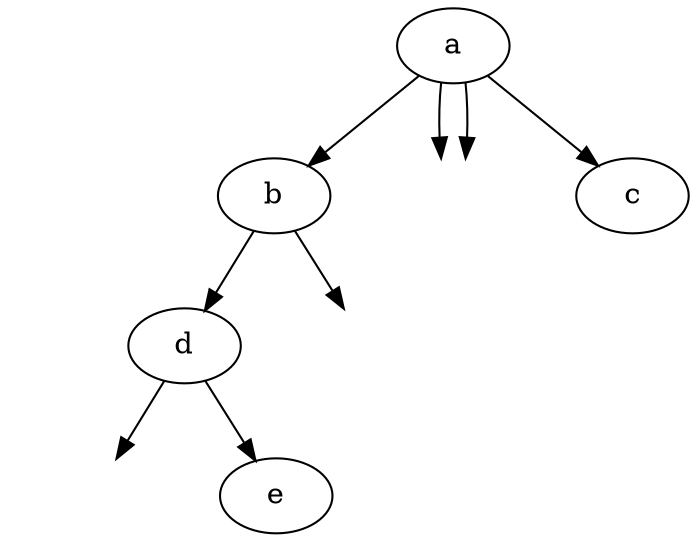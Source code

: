 // Graph
digraph {
	a [label=a]
	a -> b
	ainvisl [lable=ainvisl style=invis]
	a -> ainvisl
	a [label=a]
	a -> c
	ainvisl [lable=ainvisl style=invis]
	a -> ainvisl
	b [label=b]
	b -> d
	binvisl [lable=binvisl style=invis]
	b -> binvisl
	d [label=d]
	dinvisl [lable=dinvisl style=invis]
	d -> dinvisl
	d -> e
}
